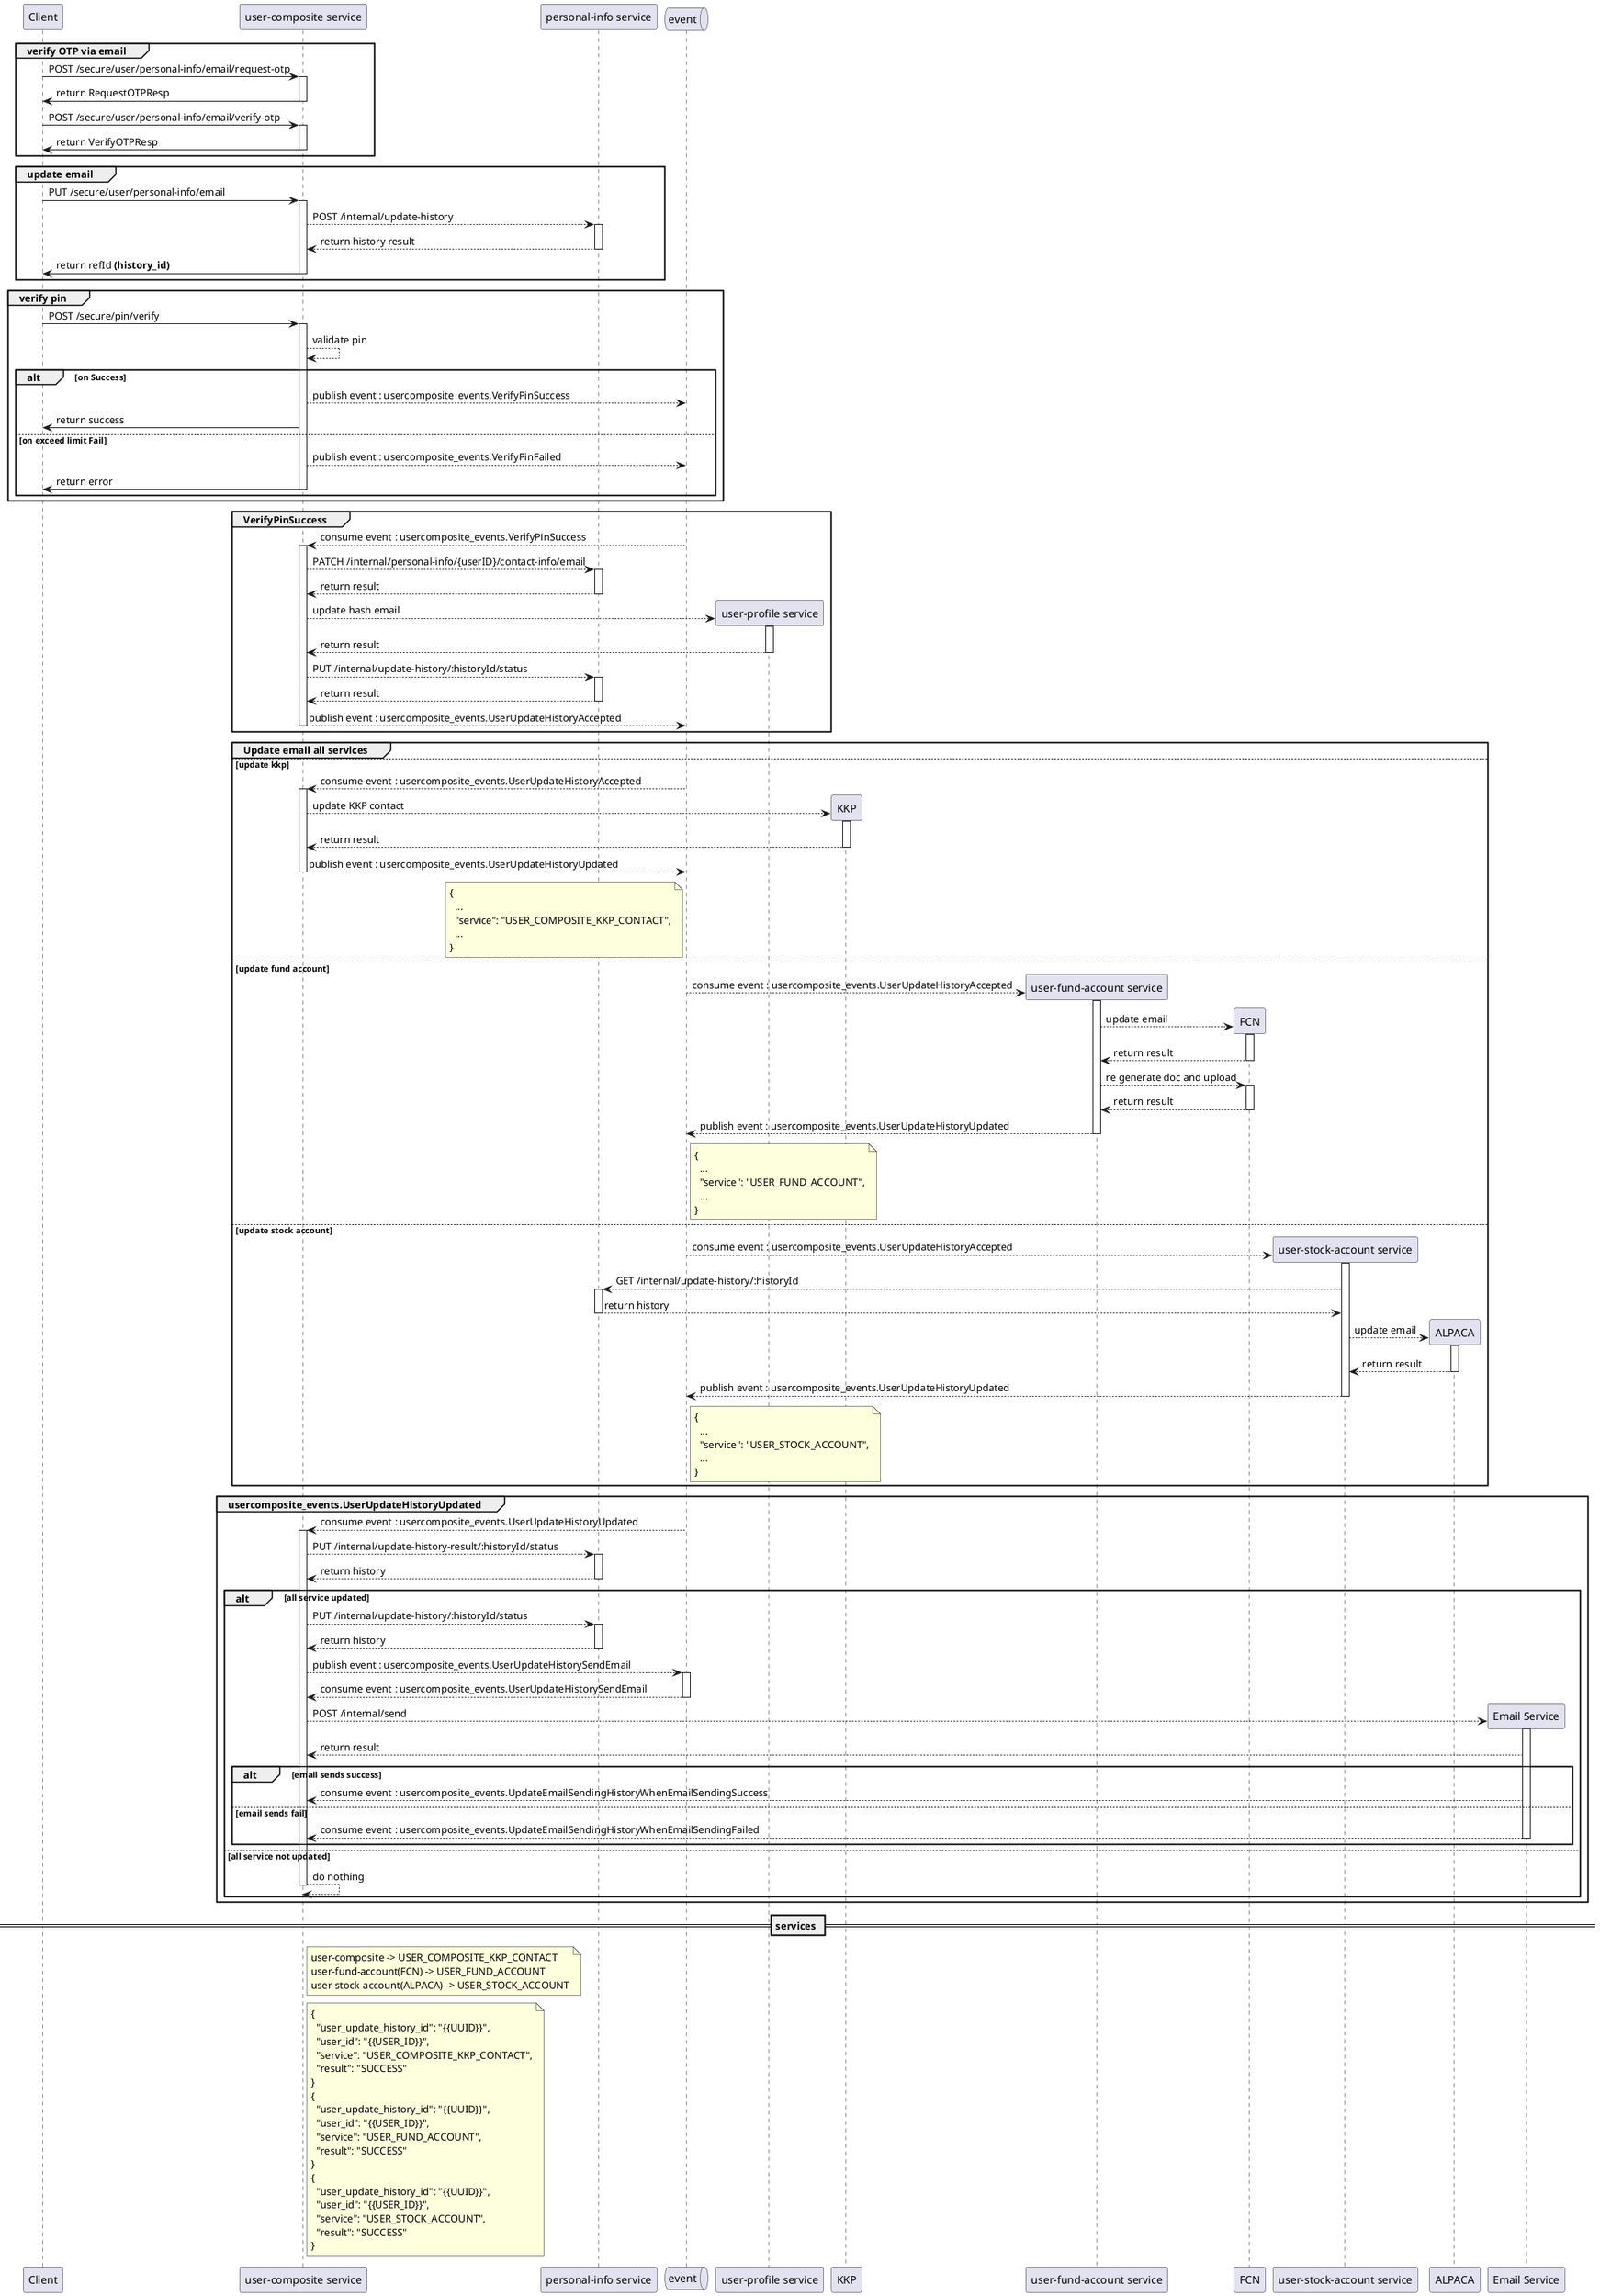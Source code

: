 @startuml update email flow
  skinparam backgroundColor white

  participant "Client" as client
  participant "user-composite service" as userComposite
  participant "personal-info service" as personalInfo
  queue "event" as event

  group verify OTP via email
    client -> userComposite ++: POST /secure/user/personal-info/email/request-otp
    userComposite -> client --: return RequestOTPResp

    client -> userComposite ++: POST /secure/user/personal-info/email/verify-otp
    userComposite -> client --: return VerifyOTPResp
  end

  group update email
    client -> userComposite ++: PUT /secure/user/personal-info/email
    userComposite --> personalInfo ++: POST /internal/update-history
    personalInfo --> userComposite --: return history result
    userComposite -> client --: return refId **(history_id)**
  end

  group verify pin
    client -> userComposite ++: POST /secure/pin/verify
    userComposite --> userComposite : validate pin

    alt on Success
      userComposite --> event : publish event : usercomposite_events.VerifyPinSuccess
      userComposite -> client : return success
    else on exceed limit Fail
      userComposite --> event : publish event : usercomposite_events.VerifyPinFailed
      userComposite -> client --: return error
    end
  end

  group VerifyPinSuccess
    event --> userComposite ++: consume event : usercomposite_events.VerifyPinSuccess

    userComposite --> personalInfo ++: PATCH /internal/personal-info/{userID}/contact-info/email
    personalInfo --> userComposite --: return result

    create participant "user-profile service" as userProfile
    userComposite --> userProfile ++: update hash email
    userProfile --> userComposite --: return result

    userComposite --> personalInfo ++: PUT /internal/update-history/:historyId/status
    personalInfo --> userComposite --: return result

    userComposite --> event --: publish event : usercomposite_events.UserUpdateHistoryAccepted
  end


  group Update email all services
  else update kkp
    event --> userComposite ++: consume event : usercomposite_events.UserUpdateHistoryAccepted

    create participant KKP
    userComposite --> KKP ++: update KKP contact
    KKP --> userComposite --: return result

    userComposite --> event --: publish event : usercomposite_events.UserUpdateHistoryUpdated
    note left event
      {
        ...
        "service": "USER_COMPOSITE_KKP_CONTACT",
        ...
      }
    end note

  else update fund account
    create participant "user-fund-account service" as fundAccount
    event --> fundAccount ++: consume event : usercomposite_events.UserUpdateHistoryAccepted

    create participant "FCN" as FCN
    fundAccount --> FCN ++: update email
    FCN --> fundAccount --: return result

    fundAccount --> FCN ++: re generate doc and upload
    FCN --> fundAccount --: return result

    fundAccount --> event --: publish event : usercomposite_events.UserUpdateHistoryUpdated
    note right event
      {
        ...
        "service": "USER_FUND_ACCOUNT",
        ...
      }
    end note

  else update stock account
    create participant "user-stock-account service" as stockAccount
    event --> stockAccount ++: consume event : usercomposite_events.UserUpdateHistoryAccepted

    stockAccount --> personalInfo ++: GET /internal/update-history/:historyId
    personalInfo --> stockAccount --: return history

    create participant "ALPACA" as ALPACA
    stockAccount --> ALPACA ++: update email
    ALPACA --> stockAccount --: return result

    stockAccount --> event --: publish event : usercomposite_events.UserUpdateHistoryUpdated
    note right event
      {
        ...
        "service": "USER_STOCK_ACCOUNT",
        ...
      }
    end note
  end

  group usercomposite_events.UserUpdateHistoryUpdated
    event --> userComposite ++ : consume event : usercomposite_events.UserUpdateHistoryUpdated

    userComposite --> personalInfo ++: PUT /internal/update-history-result/:historyId/status
    personalInfo --> userComposite --: return history

    alt all service updated
      userComposite --> personalInfo ++: PUT /internal/update-history/:historyId/status
      personalInfo --> userComposite --: return history
      userComposite --> event ++: publish event : usercomposite_events.UserUpdateHistorySendEmail
      event --> userComposite --: consume event : usercomposite_events.UserUpdateHistorySendEmail
      create participant "Email Service" as emailService
      userComposite --> emailService ++: POST /internal/send
      emailService --> userComposite : return result
      alt email sends success
        emailService --> userComposite : consume event : usercomposite_events.UpdateEmailSendingHistoryWhenEmailSendingSuccess
      else email sends fail
        emailService --> userComposite --: consume event : usercomposite_events.UpdateEmailSendingHistoryWhenEmailSendingFailed
      end
    else all service not updated
      userComposite --> userComposite --: do nothing
    end
  end

  == services ==
  note right userComposite
     user-composite -> USER_COMPOSITE_KKP_CONTACT
     user-fund-account(FCN) -> USER_FUND_ACCOUNT
     user-stock-account(ALPACA) -> USER_STOCK_ACCOUNT
  end note

  note right userComposite
    ' user-composite
    {
      "user_update_history_id": "{{UUID}}",
      "user_id": "{{USER_ID}}",
      "service": "USER_COMPOSITE_KKP_CONTACT",
      "result": "SUCCESS"
    }
    ' user-fund-account
    {
      "user_update_history_id": "{{UUID}}",
      "user_id": "{{USER_ID}}",
      "service": "USER_FUND_ACCOUNT",
      "result": "SUCCESS"
    }
    ' user-stock-account
    {
      "user_update_history_id": "{{UUID}}",
      "user_id": "{{USER_ID}}",
      "service": "USER_STOCK_ACCOUNT",
      "result": "SUCCESS"
    }
  end note

@enduml
